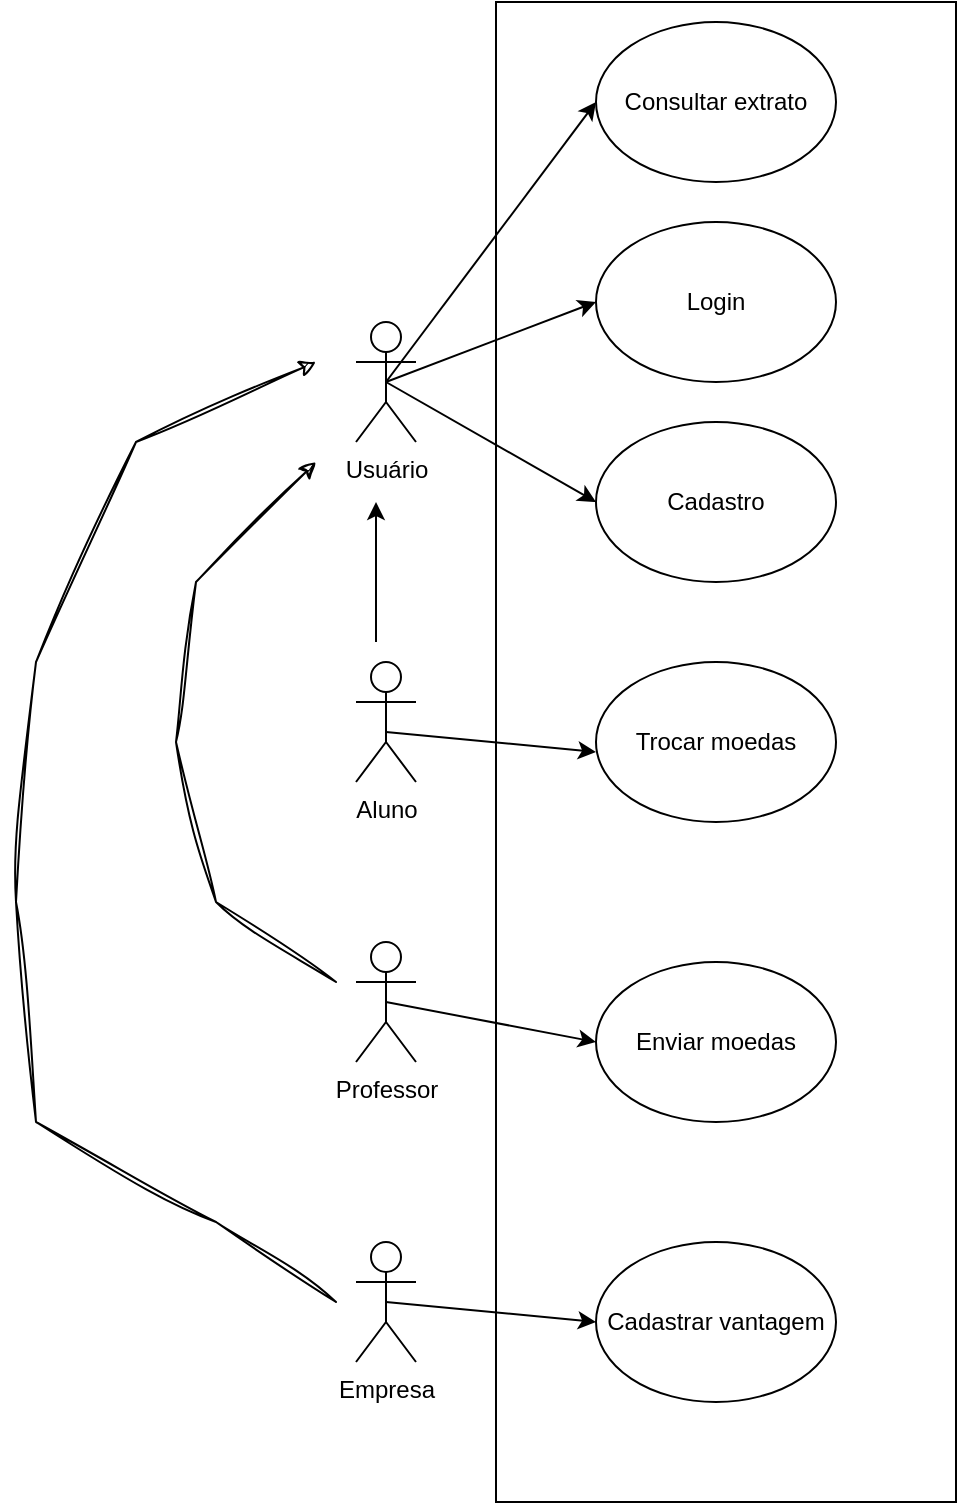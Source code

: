<mxfile version="21.8.2" type="device">
  <diagram name="Page-1" id="tIFLbk3kuYA3E-4WHeew">
    <mxGraphModel dx="1035" dy="1653" grid="1" gridSize="10" guides="1" tooltips="1" connect="1" arrows="1" fold="1" page="1" pageScale="1" pageWidth="850" pageHeight="1100" math="0" shadow="0">
      <root>
        <mxCell id="0" />
        <mxCell id="1" parent="0" />
        <mxCell id="qlO2KwdpXprM8vOs_-Y4-1" value="Usuário" style="shape=umlActor;verticalLabelPosition=bottom;verticalAlign=top;html=1;outlineConnect=0;" vertex="1" parent="1">
          <mxGeometry x="230" y="100" width="30" height="60" as="geometry" />
        </mxCell>
        <mxCell id="qlO2KwdpXprM8vOs_-Y4-2" value="Consultar extrato" style="ellipse;whiteSpace=wrap;html=1;" vertex="1" parent="1">
          <mxGeometry x="350" y="-50" width="120" height="80" as="geometry" />
        </mxCell>
        <mxCell id="qlO2KwdpXprM8vOs_-Y4-3" value="Aluno&lt;br&gt;" style="shape=umlActor;verticalLabelPosition=bottom;verticalAlign=top;html=1;outlineConnect=0;" vertex="1" parent="1">
          <mxGeometry x="230" y="270" width="30" height="60" as="geometry" />
        </mxCell>
        <mxCell id="qlO2KwdpXprM8vOs_-Y4-4" value="Professor" style="shape=umlActor;verticalLabelPosition=bottom;verticalAlign=top;html=1;outlineConnect=0;" vertex="1" parent="1">
          <mxGeometry x="230" y="410" width="30" height="60" as="geometry" />
        </mxCell>
        <mxCell id="qlO2KwdpXprM8vOs_-Y4-5" value="Empresa&lt;br&gt;" style="shape=umlActor;verticalLabelPosition=bottom;verticalAlign=top;html=1;outlineConnect=0;" vertex="1" parent="1">
          <mxGeometry x="230" y="560" width="30" height="60" as="geometry" />
        </mxCell>
        <mxCell id="qlO2KwdpXprM8vOs_-Y4-6" value="Cadastrar vantagem" style="ellipse;whiteSpace=wrap;html=1;" vertex="1" parent="1">
          <mxGeometry x="350" y="560" width="120" height="80" as="geometry" />
        </mxCell>
        <mxCell id="qlO2KwdpXprM8vOs_-Y4-7" value="Trocar moedas&lt;br&gt;" style="ellipse;whiteSpace=wrap;html=1;" vertex="1" parent="1">
          <mxGeometry x="350" y="270" width="120" height="80" as="geometry" />
        </mxCell>
        <mxCell id="qlO2KwdpXprM8vOs_-Y4-9" value="Login" style="ellipse;whiteSpace=wrap;html=1;" vertex="1" parent="1">
          <mxGeometry x="350" y="50" width="120" height="80" as="geometry" />
        </mxCell>
        <mxCell id="qlO2KwdpXprM8vOs_-Y4-10" value="Cadastro" style="ellipse;whiteSpace=wrap;html=1;" vertex="1" parent="1">
          <mxGeometry x="350" y="150" width="120" height="80" as="geometry" />
        </mxCell>
        <mxCell id="qlO2KwdpXprM8vOs_-Y4-11" value="Enviar moedas" style="ellipse;whiteSpace=wrap;html=1;" vertex="1" parent="1">
          <mxGeometry x="350" y="420" width="120" height="80" as="geometry" />
        </mxCell>
        <mxCell id="qlO2KwdpXprM8vOs_-Y4-12" value="" style="endArrow=classic;html=1;rounded=0;exitX=0.5;exitY=0.5;exitDx=0;exitDy=0;exitPerimeter=0;entryX=0;entryY=0.5;entryDx=0;entryDy=0;" edge="1" parent="1" source="qlO2KwdpXprM8vOs_-Y4-4" target="qlO2KwdpXprM8vOs_-Y4-11">
          <mxGeometry width="50" height="50" relative="1" as="geometry">
            <mxPoint x="270" y="520" as="sourcePoint" />
            <mxPoint x="375" y="530" as="targetPoint" />
          </mxGeometry>
        </mxCell>
        <mxCell id="qlO2KwdpXprM8vOs_-Y4-13" value="" style="endArrow=classic;html=1;rounded=0;exitX=0.5;exitY=0.5;exitDx=0;exitDy=0;exitPerimeter=0;entryX=0;entryY=0.5;entryDx=0;entryDy=0;" edge="1" parent="1">
          <mxGeometry width="50" height="50" relative="1" as="geometry">
            <mxPoint x="245" y="305" as="sourcePoint" />
            <mxPoint x="350" y="315" as="targetPoint" />
          </mxGeometry>
        </mxCell>
        <mxCell id="qlO2KwdpXprM8vOs_-Y4-14" value="" style="endArrow=classic;html=1;rounded=0;exitX=0.5;exitY=0.5;exitDx=0;exitDy=0;exitPerimeter=0;entryX=0;entryY=0.5;entryDx=0;entryDy=0;" edge="1" parent="1" source="qlO2KwdpXprM8vOs_-Y4-5" target="qlO2KwdpXprM8vOs_-Y4-6">
          <mxGeometry width="50" height="50" relative="1" as="geometry">
            <mxPoint x="265" y="610" as="sourcePoint" />
            <mxPoint x="370" y="620" as="targetPoint" />
          </mxGeometry>
        </mxCell>
        <mxCell id="qlO2KwdpXprM8vOs_-Y4-16" value="" style="endArrow=classic;html=1;rounded=0;exitX=0.5;exitY=0.5;exitDx=0;exitDy=0;exitPerimeter=0;entryX=0;entryY=0.5;entryDx=0;entryDy=0;" edge="1" parent="1" source="qlO2KwdpXprM8vOs_-Y4-1" target="qlO2KwdpXprM8vOs_-Y4-10">
          <mxGeometry width="50" height="50" relative="1" as="geometry">
            <mxPoint x="260" y="170" as="sourcePoint" />
            <mxPoint x="365" y="180" as="targetPoint" />
          </mxGeometry>
        </mxCell>
        <mxCell id="qlO2KwdpXprM8vOs_-Y4-17" value="" style="endArrow=classic;html=1;rounded=0;exitX=0.5;exitY=0.5;exitDx=0;exitDy=0;exitPerimeter=0;entryX=0;entryY=0.5;entryDx=0;entryDy=0;" edge="1" parent="1" source="qlO2KwdpXprM8vOs_-Y4-1" target="qlO2KwdpXprM8vOs_-Y4-9">
          <mxGeometry width="50" height="50" relative="1" as="geometry">
            <mxPoint x="255" y="140" as="sourcePoint" />
            <mxPoint x="360" y="200" as="targetPoint" />
          </mxGeometry>
        </mxCell>
        <mxCell id="qlO2KwdpXprM8vOs_-Y4-18" value="" style="endArrow=classic;html=1;rounded=0;exitX=0.5;exitY=0.5;exitDx=0;exitDy=0;exitPerimeter=0;entryX=0;entryY=0.5;entryDx=0;entryDy=0;" edge="1" parent="1" source="qlO2KwdpXprM8vOs_-Y4-1" target="qlO2KwdpXprM8vOs_-Y4-2">
          <mxGeometry width="50" height="50" relative="1" as="geometry">
            <mxPoint x="265" y="150" as="sourcePoint" />
            <mxPoint x="370" y="210" as="targetPoint" />
          </mxGeometry>
        </mxCell>
        <mxCell id="qlO2KwdpXprM8vOs_-Y4-22" value="" style="endArrow=classic;html=1;rounded=0;" edge="1" parent="1">
          <mxGeometry width="50" height="50" relative="1" as="geometry">
            <mxPoint x="240" y="260" as="sourcePoint" />
            <mxPoint x="240" y="190" as="targetPoint" />
          </mxGeometry>
        </mxCell>
        <mxCell id="qlO2KwdpXprM8vOs_-Y4-23" value="" style="endArrow=classic;html=1;rounded=0;sketch=1;curveFitting=1;jiggle=2;" edge="1" parent="1">
          <mxGeometry width="50" height="50" relative="1" as="geometry">
            <mxPoint x="220" y="430" as="sourcePoint" />
            <mxPoint x="210" y="170" as="targetPoint" />
            <Array as="points">
              <mxPoint x="160" y="390" />
              <mxPoint x="140" y="310" />
              <mxPoint x="150" y="230" />
            </Array>
          </mxGeometry>
        </mxCell>
        <mxCell id="qlO2KwdpXprM8vOs_-Y4-24" value="" style="endArrow=classic;html=1;rounded=0;sketch=1;curveFitting=1;jiggle=2;" edge="1" parent="1">
          <mxGeometry width="50" height="50" relative="1" as="geometry">
            <mxPoint x="220" y="590" as="sourcePoint" />
            <mxPoint x="210" y="120" as="targetPoint" />
            <Array as="points">
              <mxPoint x="160" y="550" />
              <mxPoint x="70" y="500" />
              <mxPoint x="60" y="390" />
              <mxPoint x="70" y="270" />
              <mxPoint x="120" y="160" />
            </Array>
          </mxGeometry>
        </mxCell>
        <mxCell id="qlO2KwdpXprM8vOs_-Y4-25" value="" style="rounded=0;whiteSpace=wrap;html=1;fillColor=none;" vertex="1" parent="1">
          <mxGeometry x="300" y="-60" width="230" height="750" as="geometry" />
        </mxCell>
      </root>
    </mxGraphModel>
  </diagram>
</mxfile>
